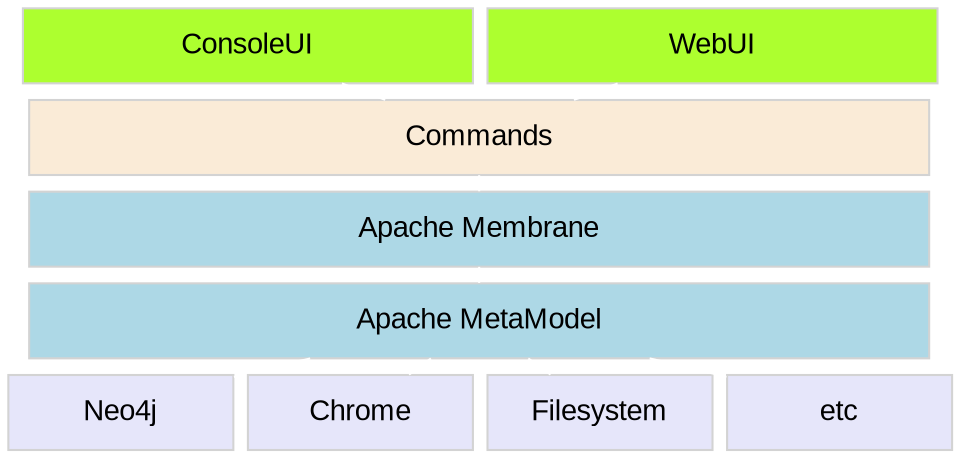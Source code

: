 graph layers {

  // styles
  rankdir=TB; // top to bottom
  nodesep=0.1;
  ranksep=0.1;
  node [ shape=box, color=lightgray, fillcolor=lightblue, style=filled, fontname=Arial, width=6, height=0.5 ]; // default
  edge [ color=white, fontcolor=white ]; // default

  // nodes
  consoleui [ label="ConsoleUI", fillcolor=greenyellow, width=3 ];
  webui [ label="WebUI", fillcolor=greenyellow, width=3 ];
  commands [ label="Commands", fillcolor=antiquewhite ];
  // cache [ label="Cache" ];
  // sql [ label="?" ];
  membrane [ label="Apache Membrane" ];
  metamodel [ label="Apache MetaModel" ];
  neo4j [ label="Neo4j", fillcolor=lavender, width=1.5 ];
  bookmarks [ label="Chrome", fillcolor=lavender, width=1.5 ];
  filesys [ label="Filesystem", fillcolor=lavender, width=1.5 ];
  etc [ label="etc", fillcolor=lavender, width=1.5 ];

  // edges
  consoleui -- commands;
  webui -- commands;
  // commands -- cache;
  // cache -- sql;
  // sql -- membrane;
  commands -- membrane;
  membrane -- metamodel;
  metamodel -- neo4j;
  metamodel -- bookmarks;
  metamodel -- filesys;
  metamodel -- etc;
}
